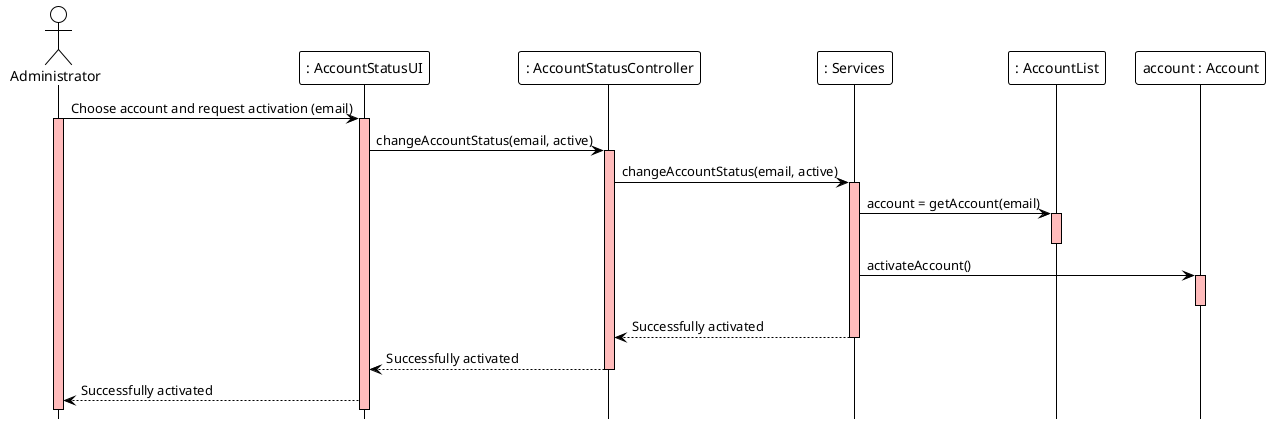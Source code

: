 @startuml
!theme plain
hide footbox
actor Administrator  as Administrator #white
participant ": AccountStatusUI" as UI #white
participant ": AccountStatusController" as Controller #white
participant ": Services" as Services #white
participant ": AccountList" as AccountList #white
participant "account : Account" as Account #white

'Administrator ->  Controller : 1.Choose account and request activation
Administrator ->  UI : Choose account and request activation (email)
activate UI #FFBBBB
activate Administrator #FFBBBB
UI -> Controller: changeAccountStatus(email, active)
activate Controller #FFBBBB
Controller -> Services : changeAccountStatus(email, active)
activate Services #FFBBBB
Services -> AccountList: account = getAccount(email)
activate AccountList #FFBBBB
deactivate AccountList
Services -> Account: activateAccount()
activate Account #FFBBBB
deactivate Account
Services --> Controller : Successfully activated
deactivate Services
Controller --> UI : Successfully activated
deactivate Controller
UI --> Administrator: Successfully activated
@enduml